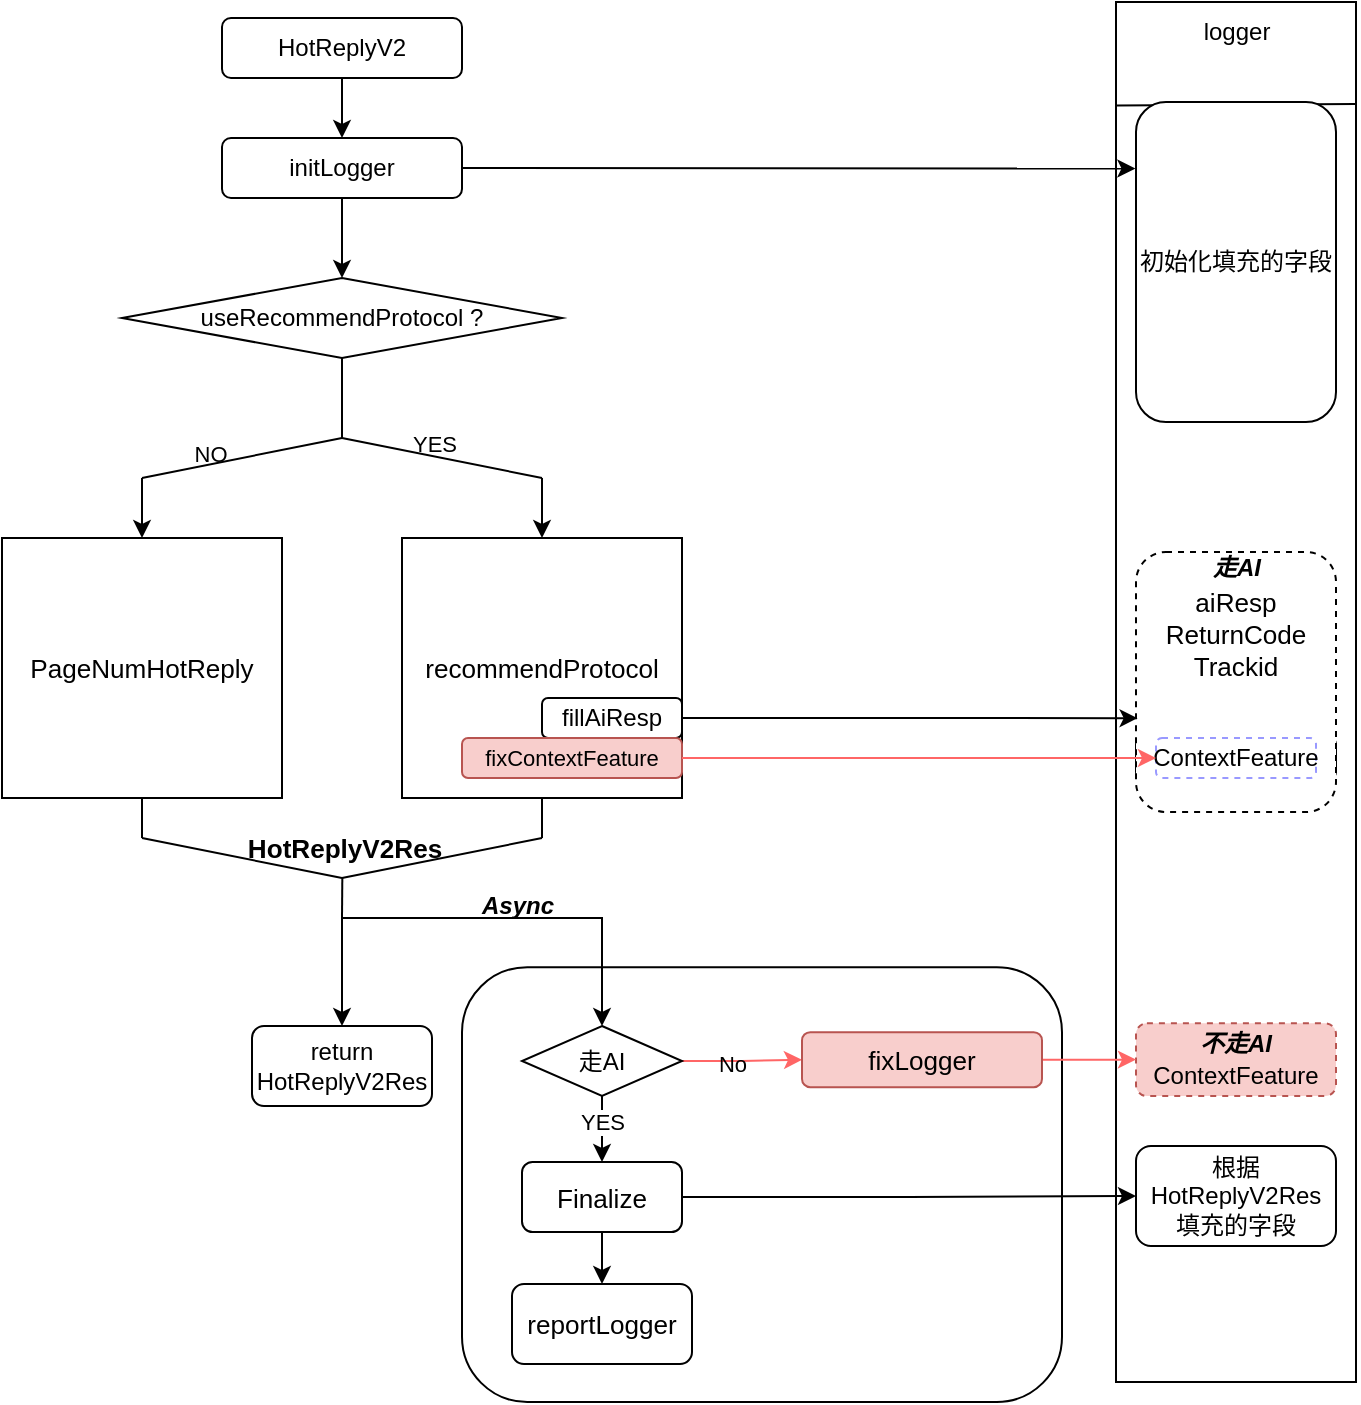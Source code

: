 <mxfile version="21.6.8" type="github">
  <diagram name="第 1 页" id="KKbtT-cPkUZMmOB6GH9q">
    <mxGraphModel dx="1018" dy="557" grid="1" gridSize="10" guides="1" tooltips="1" connect="1" arrows="1" fold="1" page="1" pageScale="1" pageWidth="827" pageHeight="1169" math="0" shadow="0">
      <root>
        <mxCell id="0" />
        <mxCell id="1" parent="0" />
        <mxCell id="fDTyaXmU1zEKKNqN4uWs-75" value="" style="rounded=1;whiteSpace=wrap;html=1;" vertex="1" parent="1">
          <mxGeometry x="340" y="524.57" width="300" height="217.43" as="geometry" />
        </mxCell>
        <mxCell id="fDTyaXmU1zEKKNqN4uWs-3" value="" style="edgeStyle=orthogonalEdgeStyle;rounded=0;orthogonalLoop=1;jettySize=auto;html=1;labelBackgroundColor=none;fontFamily=Helvetica;fontColor=#000000;" edge="1" parent="1" source="fDTyaXmU1zEKKNqN4uWs-1" target="fDTyaXmU1zEKKNqN4uWs-2">
          <mxGeometry relative="1" as="geometry" />
        </mxCell>
        <mxCell id="fDTyaXmU1zEKKNqN4uWs-1" value="HotReplyV2" style="rounded=1;whiteSpace=wrap;html=1;labelBackgroundColor=none;fontFamily=Helvetica;fontColor=#000000;" vertex="1" parent="1">
          <mxGeometry x="220" y="50" width="120" height="30" as="geometry" />
        </mxCell>
        <mxCell id="fDTyaXmU1zEKKNqN4uWs-5" value="" style="edgeStyle=orthogonalEdgeStyle;rounded=0;orthogonalLoop=1;jettySize=auto;html=1;labelBackgroundColor=none;fontFamily=Helvetica;fontColor=#000000;" edge="1" parent="1" source="fDTyaXmU1zEKKNqN4uWs-2" target="fDTyaXmU1zEKKNqN4uWs-4">
          <mxGeometry relative="1" as="geometry" />
        </mxCell>
        <mxCell id="fDTyaXmU1zEKKNqN4uWs-2" value="&lt;div style=&quot;font-size: 12px;&quot;&gt;initLogger&lt;/div&gt;" style="rounded=1;whiteSpace=wrap;html=1;fontSize=12;labelBackgroundColor=none;fontFamily=Helvetica;fontColor=#000000;" vertex="1" parent="1">
          <mxGeometry x="220" y="110" width="120" height="30" as="geometry" />
        </mxCell>
        <mxCell id="fDTyaXmU1zEKKNqN4uWs-4" value="&lt;div style=&quot;font-size: 12px;&quot;&gt;&lt;font style=&quot;font-size: 12px;&quot;&gt;useRecommendProtocol ?&lt;/font&gt;&lt;/div&gt;" style="rhombus;whiteSpace=wrap;html=1;fontSize=12;labelBackgroundColor=none;fontFamily=Helvetica;fontColor=#000000;" vertex="1" parent="1">
          <mxGeometry x="170" y="180" width="220" height="40" as="geometry" />
        </mxCell>
        <mxCell id="fDTyaXmU1zEKKNqN4uWs-6" value="" style="endArrow=none;html=1;rounded=0;entryX=0.5;entryY=1;entryDx=0;entryDy=0;labelBackgroundColor=none;fontFamily=Helvetica;fontColor=#000000;" edge="1" parent="1" target="fDTyaXmU1zEKKNqN4uWs-4">
          <mxGeometry width="50" height="50" relative="1" as="geometry">
            <mxPoint x="280" y="260" as="sourcePoint" />
            <mxPoint x="290" y="270" as="targetPoint" />
          </mxGeometry>
        </mxCell>
        <mxCell id="fDTyaXmU1zEKKNqN4uWs-9" value="&lt;div style=&quot;font-size: 9.8pt;&quot;&gt;recommendProtocol&lt;/div&gt;" style="rounded=0;whiteSpace=wrap;html=1;labelBackgroundColor=none;fontFamily=Helvetica;fontColor=#000000;" vertex="1" parent="1">
          <mxGeometry x="310" y="310" width="140" height="130" as="geometry" />
        </mxCell>
        <mxCell id="fDTyaXmU1zEKKNqN4uWs-10" value="" style="endArrow=none;html=1;rounded=0;labelBackgroundColor=none;fontFamily=Helvetica;fontColor=#000000;" edge="1" parent="1">
          <mxGeometry width="50" height="50" relative="1" as="geometry">
            <mxPoint x="280" y="260" as="sourcePoint" />
            <mxPoint x="380" y="280" as="targetPoint" />
          </mxGeometry>
        </mxCell>
        <mxCell id="fDTyaXmU1zEKKNqN4uWs-26" value="YES&lt;br&gt;&amp;nbsp;" style="edgeLabel;html=1;align=center;verticalAlign=middle;resizable=0;points=[];labelBackgroundColor=none;fontFamily=Helvetica;fontColor=#000000;" vertex="1" connectable="0" parent="fDTyaXmU1zEKKNqN4uWs-10">
          <mxGeometry x="-0.085" y="-1" relative="1" as="geometry">
            <mxPoint as="offset" />
          </mxGeometry>
        </mxCell>
        <mxCell id="fDTyaXmU1zEKKNqN4uWs-11" value="" style="endArrow=classic;html=1;rounded=0;entryX=0.5;entryY=0;entryDx=0;entryDy=0;labelBackgroundColor=none;fontFamily=Helvetica;fontColor=#000000;" edge="1" parent="1" target="fDTyaXmU1zEKKNqN4uWs-9">
          <mxGeometry width="50" height="50" relative="1" as="geometry">
            <mxPoint x="380" y="280" as="sourcePoint" />
            <mxPoint x="340" y="250" as="targetPoint" />
          </mxGeometry>
        </mxCell>
        <mxCell id="fDTyaXmU1zEKKNqN4uWs-12" value="&lt;div style=&quot;&quot;&gt;&lt;font style=&quot;font-size: 12px;&quot;&gt;fillAiResp&lt;/font&gt;&lt;/div&gt;" style="rounded=1;whiteSpace=wrap;html=1;labelBackgroundColor=none;fontFamily=Helvetica;fontColor=#000000;" vertex="1" parent="1">
          <mxGeometry x="380" y="390" width="70" height="20" as="geometry" />
        </mxCell>
        <mxCell id="fDTyaXmU1zEKKNqN4uWs-14" value="&lt;div style=&quot;&quot;&gt;&lt;font style=&quot;font-size: 11px;&quot;&gt;fixContextFeature&lt;/font&gt;&lt;/div&gt;" style="rounded=1;whiteSpace=wrap;html=1;labelBackgroundColor=none;fontFamily=Helvetica;fillColor=#f8cecc;strokeColor=#b85450;fontColor=#000000;" vertex="1" parent="1">
          <mxGeometry x="340" y="410" width="110" height="20" as="geometry" />
        </mxCell>
        <mxCell id="fDTyaXmU1zEKKNqN4uWs-19" value="" style="group;labelBackgroundColor=none;fontFamily=Helvetica;fontColor=#000000;dashed=1;dashPattern=1 4;" vertex="1" connectable="0" parent="1">
          <mxGeometry x="667" y="42" width="120" height="690" as="geometry" />
        </mxCell>
        <mxCell id="fDTyaXmU1zEKKNqN4uWs-16" value="" style="rounded=0;whiteSpace=wrap;html=1;labelBackgroundColor=none;fontFamily=Helvetica;fontColor=#000000;" vertex="1" parent="fDTyaXmU1zEKKNqN4uWs-19">
          <mxGeometry width="120" height="690" as="geometry" />
        </mxCell>
        <mxCell id="fDTyaXmU1zEKKNqN4uWs-17" value="" style="endArrow=none;html=1;rounded=0;exitX=0.004;exitY=0.075;exitDx=0;exitDy=0;exitPerimeter=0;entryX=0.997;entryY=0.074;entryDx=0;entryDy=0;entryPerimeter=0;labelBackgroundColor=none;fontFamily=Helvetica;fontColor=#000000;" edge="1" parent="fDTyaXmU1zEKKNqN4uWs-19" source="fDTyaXmU1zEKKNqN4uWs-16" target="fDTyaXmU1zEKKNqN4uWs-16">
          <mxGeometry width="50" height="50" relative="1" as="geometry">
            <mxPoint x="40" y="70" as="sourcePoint" />
            <mxPoint x="90" y="20" as="targetPoint" />
          </mxGeometry>
        </mxCell>
        <mxCell id="fDTyaXmU1zEKKNqN4uWs-18" value="logger" style="text;html=1;align=center;verticalAlign=middle;resizable=0;points=[];autosize=1;strokeColor=none;fillColor=none;labelBackgroundColor=none;fontFamily=Helvetica;fontColor=#000000;" vertex="1" parent="fDTyaXmU1zEKKNqN4uWs-19">
          <mxGeometry x="30" width="60" height="30" as="geometry" />
        </mxCell>
        <mxCell id="fDTyaXmU1zEKKNqN4uWs-20" value="&lt;font style=&quot;font-size: 12px;&quot;&gt;初始化填充的字段&lt;/font&gt;" style="rounded=1;whiteSpace=wrap;html=1;labelBackgroundColor=none;fontFamily=Helvetica;fontColor=#000000;" vertex="1" parent="fDTyaXmU1zEKKNqN4uWs-19">
          <mxGeometry x="10" y="50" width="100" height="160" as="geometry" />
        </mxCell>
        <mxCell id="fDTyaXmU1zEKKNqN4uWs-41" value="" style="rounded=1;whiteSpace=wrap;html=1;labelBackgroundColor=none;fontFamily=Helvetica;fontColor=#000000;" vertex="1" parent="fDTyaXmU1zEKKNqN4uWs-19">
          <mxGeometry x="10" y="368" width="100" height="20" as="geometry" />
        </mxCell>
        <mxCell id="fDTyaXmU1zEKKNqN4uWs-21" value="&lt;div style=&quot;font-size: 9.8pt;&quot;&gt;aiResp&lt;/div&gt;&lt;div style=&quot;font-size: 9.8pt;&quot;&gt;&lt;div style=&quot;font-size: 9.8pt;&quot;&gt;ReturnCode&lt;/div&gt;&lt;div style=&quot;font-size: 9.8pt;&quot;&gt;&lt;div style=&quot;font-size: 9.8pt;&quot;&gt;Trackid&lt;/div&gt;&lt;div style=&quot;font-size: 9.8pt;&quot;&gt;&lt;br&gt;&lt;/div&gt;&lt;div style=&quot;font-size: 9.8pt;&quot;&gt;&lt;br&gt;&lt;/div&gt;&lt;div style=&quot;font-size: 9.8pt;&quot;&gt;&lt;div style=&quot;font-size: 9.8pt;&quot;&gt;&lt;br&gt;&lt;/div&gt;&lt;/div&gt;&lt;/div&gt;&lt;/div&gt;" style="rounded=1;whiteSpace=wrap;html=1;labelBackgroundColor=none;fontFamily=Helvetica;fontColor=#000000;dashed=1;" vertex="1" parent="fDTyaXmU1zEKKNqN4uWs-19">
          <mxGeometry x="10" y="275" width="100" height="130" as="geometry" />
        </mxCell>
        <mxCell id="fDTyaXmU1zEKKNqN4uWs-39" value="ContextFeature" style="rounded=1;whiteSpace=wrap;html=1;labelBackgroundColor=none;fontFamily=Helvetica;fontColor=#000000;dashed=1;strokeColor=#9999FF;" vertex="1" parent="fDTyaXmU1zEKKNqN4uWs-19">
          <mxGeometry x="20" y="368" width="80" height="20" as="geometry" />
        </mxCell>
        <mxCell id="fDTyaXmU1zEKKNqN4uWs-42" value="&lt;i&gt;&lt;b&gt;走AI&lt;/b&gt;&lt;/i&gt;" style="text;html=1;align=center;verticalAlign=middle;resizable=0;points=[];autosize=1;strokeColor=none;fillColor=none;fontColor=#000000;labelBackgroundColor=none;fontFamily=Helvetica;" vertex="1" parent="fDTyaXmU1zEKKNqN4uWs-19">
          <mxGeometry x="35" y="268" width="50" height="30" as="geometry" />
        </mxCell>
        <mxCell id="fDTyaXmU1zEKKNqN4uWs-52" value="&lt;div style=&quot;border-color: var(--border-color); font-size: 9.8pt;&quot;&gt;&lt;br&gt;&lt;/div&gt;" style="text;whiteSpace=wrap;html=1;fontColor=#000000;labelBackgroundColor=none;fontFamily=Helvetica;" vertex="1" parent="fDTyaXmU1zEKKNqN4uWs-19">
          <mxGeometry x="10" y="418" width="100" height="52" as="geometry" />
        </mxCell>
        <mxCell id="fDTyaXmU1zEKKNqN4uWs-56" value="" style="group;fontColor=#000000;labelBackgroundColor=none;fontFamily=Helvetica;" vertex="1" connectable="0" parent="fDTyaXmU1zEKKNqN4uWs-19">
          <mxGeometry x="10" y="507" width="100" height="40" as="geometry" />
        </mxCell>
        <mxCell id="fDTyaXmU1zEKKNqN4uWs-53" value="&lt;br&gt;ContextFeature" style="rounded=1;whiteSpace=wrap;html=1;dashed=1;labelBackgroundColor=none;fontFamily=Helvetica;fillColor=#f8cecc;strokeColor=#b85450;" vertex="1" parent="fDTyaXmU1zEKKNqN4uWs-56">
          <mxGeometry y="3.636" width="100" height="36.364" as="geometry" />
        </mxCell>
        <mxCell id="fDTyaXmU1zEKKNqN4uWs-54" value="&lt;i style=&quot;border-color: var(--border-color); font-size: 12px; font-variant-ligatures: normal; font-variant-caps: normal; font-weight: 400; letter-spacing: normal; orphans: 2; text-align: center; text-indent: 0px; text-transform: none; widows: 2; word-spacing: 0px; -webkit-text-stroke-width: 0px; text-decoration-thickness: initial; text-decoration-style: initial; text-decoration-color: initial;&quot;&gt;&lt;b style=&quot;border-color: var(--border-color);&quot;&gt;不走AI&lt;/b&gt;&lt;/i&gt;" style="text;whiteSpace=wrap;html=1;fontColor=#000000;labelBackgroundColor=none;fontFamily=Helvetica;" vertex="1" parent="fDTyaXmU1zEKKNqN4uWs-56">
          <mxGeometry x="30" width="40" height="18.182" as="geometry" />
        </mxCell>
        <mxCell id="fDTyaXmU1zEKKNqN4uWs-67" value="根据HotReplyV2Res&lt;br&gt;填充的字段" style="rounded=1;whiteSpace=wrap;html=1;fontColor=#000000;labelBackgroundColor=none;fontFamily=Helvetica;" vertex="1" parent="fDTyaXmU1zEKKNqN4uWs-19">
          <mxGeometry x="10" y="572" width="100" height="50" as="geometry" />
        </mxCell>
        <mxCell id="fDTyaXmU1zEKKNqN4uWs-22" value="" style="endArrow=none;html=1;rounded=0;labelBackgroundColor=none;fontFamily=Helvetica;fontColor=#000000;" edge="1" parent="1">
          <mxGeometry width="50" height="50" relative="1" as="geometry">
            <mxPoint x="280" y="260" as="sourcePoint" />
            <mxPoint x="180" y="280" as="targetPoint" />
          </mxGeometry>
        </mxCell>
        <mxCell id="fDTyaXmU1zEKKNqN4uWs-27" value="NO&lt;br&gt;&amp;nbsp;" style="edgeLabel;html=1;align=center;verticalAlign=middle;resizable=0;points=[];labelBackgroundColor=none;fontFamily=Helvetica;fontColor=#000000;" vertex="1" connectable="0" parent="fDTyaXmU1zEKKNqN4uWs-22">
          <mxGeometry x="0.332" y="1" relative="1" as="geometry">
            <mxPoint as="offset" />
          </mxGeometry>
        </mxCell>
        <mxCell id="fDTyaXmU1zEKKNqN4uWs-23" value="&lt;div style=&quot;font-size: 9.8pt;&quot;&gt;PageNumHotReply&lt;/div&gt;" style="rounded=0;whiteSpace=wrap;html=1;labelBackgroundColor=none;fontFamily=Helvetica;fontColor=#000000;" vertex="1" parent="1">
          <mxGeometry x="110" y="310" width="140" height="130" as="geometry" />
        </mxCell>
        <mxCell id="fDTyaXmU1zEKKNqN4uWs-24" value="" style="endArrow=classic;html=1;rounded=0;entryX=0.5;entryY=0;entryDx=0;entryDy=0;labelBackgroundColor=none;fontFamily=Helvetica;fontColor=#000000;" edge="1" parent="1" target="fDTyaXmU1zEKKNqN4uWs-23">
          <mxGeometry width="50" height="50" relative="1" as="geometry">
            <mxPoint x="180" y="280" as="sourcePoint" />
            <mxPoint x="160" y="300" as="targetPoint" />
          </mxGeometry>
        </mxCell>
        <mxCell id="fDTyaXmU1zEKKNqN4uWs-28" value="" style="endArrow=none;html=1;rounded=0;exitX=0.5;exitY=1;exitDx=0;exitDy=0;labelBackgroundColor=none;fontFamily=Helvetica;fontColor=#000000;" edge="1" parent="1" source="fDTyaXmU1zEKKNqN4uWs-23">
          <mxGeometry width="50" height="50" relative="1" as="geometry">
            <mxPoint x="300" y="470" as="sourcePoint" />
            <mxPoint x="180" y="460" as="targetPoint" />
          </mxGeometry>
        </mxCell>
        <mxCell id="fDTyaXmU1zEKKNqN4uWs-29" value="" style="endArrow=none;html=1;rounded=0;exitX=0.5;exitY=1;exitDx=0;exitDy=0;labelBackgroundColor=none;fontFamily=Helvetica;fontColor=#000000;" edge="1" parent="1" source="fDTyaXmU1zEKKNqN4uWs-9">
          <mxGeometry width="50" height="50" relative="1" as="geometry">
            <mxPoint x="370" y="480" as="sourcePoint" />
            <mxPoint x="380" y="460" as="targetPoint" />
          </mxGeometry>
        </mxCell>
        <mxCell id="fDTyaXmU1zEKKNqN4uWs-31" value="" style="endArrow=none;html=1;rounded=0;labelBackgroundColor=none;fontFamily=Helvetica;fontColor=#000000;" edge="1" parent="1">
          <mxGeometry width="50" height="50" relative="1" as="geometry">
            <mxPoint x="180" y="460" as="sourcePoint" />
            <mxPoint x="280" y="480" as="targetPoint" />
          </mxGeometry>
        </mxCell>
        <mxCell id="fDTyaXmU1zEKKNqN4uWs-32" value="" style="endArrow=none;html=1;rounded=0;labelBackgroundColor=none;fontFamily=Helvetica;fontColor=#000000;" edge="1" parent="1">
          <mxGeometry width="50" height="50" relative="1" as="geometry">
            <mxPoint x="280" y="480" as="sourcePoint" />
            <mxPoint x="380" y="460" as="targetPoint" />
          </mxGeometry>
        </mxCell>
        <mxCell id="fDTyaXmU1zEKKNqN4uWs-33" value="" style="endArrow=classic;html=1;rounded=0;entryX=0.5;entryY=0;entryDx=0;entryDy=0;labelBackgroundColor=none;fontFamily=Helvetica;fontColor=#000000;" edge="1" parent="1" target="fDTyaXmU1zEKKNqN4uWs-58">
          <mxGeometry width="50" height="50" relative="1" as="geometry">
            <mxPoint x="280" y="500" as="sourcePoint" />
            <mxPoint x="280" y="520" as="targetPoint" />
            <Array as="points">
              <mxPoint x="410" y="500" />
            </Array>
          </mxGeometry>
        </mxCell>
        <mxCell id="fDTyaXmU1zEKKNqN4uWs-36" value="" style="endArrow=classic;html=1;rounded=0;exitX=1;exitY=0.5;exitDx=0;exitDy=0;entryX=-0.003;entryY=0.208;entryDx=0;entryDy=0;labelBackgroundColor=none;fontFamily=Helvetica;fontColor=#000000;entryPerimeter=0;" edge="1" parent="1" source="fDTyaXmU1zEKKNqN4uWs-2" target="fDTyaXmU1zEKKNqN4uWs-20">
          <mxGeometry width="50" height="50" relative="1" as="geometry">
            <mxPoint x="390" y="130" as="sourcePoint" />
            <mxPoint x="440" y="80" as="targetPoint" />
          </mxGeometry>
        </mxCell>
        <mxCell id="fDTyaXmU1zEKKNqN4uWs-37" value="" style="endArrow=classic;html=1;rounded=0;exitX=1;exitY=0.5;exitDx=0;exitDy=0;entryX=0.008;entryY=0.639;entryDx=0;entryDy=0;entryPerimeter=0;labelBackgroundColor=none;fontFamily=Helvetica;fontColor=#000000;" edge="1" parent="1" source="fDTyaXmU1zEKKNqN4uWs-12" target="fDTyaXmU1zEKKNqN4uWs-21">
          <mxGeometry width="50" height="50" relative="1" as="geometry">
            <mxPoint x="410" y="370" as="sourcePoint" />
            <mxPoint x="460" y="320" as="targetPoint" />
          </mxGeometry>
        </mxCell>
        <mxCell id="fDTyaXmU1zEKKNqN4uWs-38" value="" style="endArrow=classic;html=1;rounded=0;exitX=1;exitY=0.5;exitDx=0;exitDy=0;entryX=0;entryY=0.5;entryDx=0;entryDy=0;labelBackgroundColor=none;fontFamily=Helvetica;fontColor=#000000;strokeColor=#FF6666;" edge="1" parent="1" source="fDTyaXmU1zEKKNqN4uWs-14" target="fDTyaXmU1zEKKNqN4uWs-39">
          <mxGeometry width="50" height="50" relative="1" as="geometry">
            <mxPoint x="440" y="390" as="sourcePoint" />
            <mxPoint x="490" y="340" as="targetPoint" />
          </mxGeometry>
        </mxCell>
        <mxCell id="fDTyaXmU1zEKKNqN4uWs-55" value="&lt;i&gt;&lt;b&gt;Async&lt;/b&gt;&lt;/i&gt;" style="text;whiteSpace=wrap;html=1;fontColor=#000000;labelBackgroundColor=none;fontFamily=Helvetica;" vertex="1" parent="1">
          <mxGeometry x="348" y="480" width="42" height="30" as="geometry" />
        </mxCell>
        <mxCell id="fDTyaXmU1zEKKNqN4uWs-61" value="" style="edgeStyle=orthogonalEdgeStyle;rounded=0;orthogonalLoop=1;jettySize=auto;html=1;fontColor=#000000;labelBackgroundColor=none;fontFamily=Helvetica;strokeColor=#FF6666;" edge="1" parent="1" source="fDTyaXmU1zEKKNqN4uWs-58" target="fDTyaXmU1zEKKNqN4uWs-59">
          <mxGeometry relative="1" as="geometry" />
        </mxCell>
        <mxCell id="fDTyaXmU1zEKKNqN4uWs-63" value="No" style="edgeLabel;html=1;align=center;verticalAlign=middle;resizable=0;points=[];fontColor=#000000;labelBackgroundColor=none;fontFamily=Helvetica;" vertex="1" connectable="0" parent="fDTyaXmU1zEKKNqN4uWs-61">
          <mxGeometry x="-0.176" y="-1" relative="1" as="geometry">
            <mxPoint as="offset" />
          </mxGeometry>
        </mxCell>
        <mxCell id="fDTyaXmU1zEKKNqN4uWs-71" value="" style="edgeStyle=orthogonalEdgeStyle;rounded=0;orthogonalLoop=1;jettySize=auto;html=1;entryX=0.5;entryY=0;entryDx=0;entryDy=0;" edge="1" parent="1" source="fDTyaXmU1zEKKNqN4uWs-58" target="fDTyaXmU1zEKKNqN4uWs-64">
          <mxGeometry relative="1" as="geometry" />
        </mxCell>
        <mxCell id="fDTyaXmU1zEKKNqN4uWs-72" value="YES" style="edgeLabel;html=1;align=center;verticalAlign=middle;resizable=0;points=[];" vertex="1" connectable="0" parent="fDTyaXmU1zEKKNqN4uWs-71">
          <mxGeometry x="0.439" relative="1" as="geometry">
            <mxPoint y="-7" as="offset" />
          </mxGeometry>
        </mxCell>
        <mxCell id="fDTyaXmU1zEKKNqN4uWs-58" value="走AI" style="rhombus;whiteSpace=wrap;html=1;fontColor=#000000;labelBackgroundColor=none;fontFamily=Helvetica;" vertex="1" parent="1">
          <mxGeometry x="370" y="554" width="80" height="35" as="geometry" />
        </mxCell>
        <mxCell id="fDTyaXmU1zEKKNqN4uWs-62" value="" style="edgeStyle=orthogonalEdgeStyle;rounded=0;orthogonalLoop=1;jettySize=auto;html=1;fontColor=#000000;labelBackgroundColor=none;fontFamily=Helvetica;strokeColor=#FF6666;" edge="1" parent="1" source="fDTyaXmU1zEKKNqN4uWs-59" target="fDTyaXmU1zEKKNqN4uWs-53">
          <mxGeometry relative="1" as="geometry" />
        </mxCell>
        <mxCell id="fDTyaXmU1zEKKNqN4uWs-59" value="&lt;div style=&quot;font-size: 9.8pt;&quot;&gt;fixLogger&lt;/div&gt;" style="rounded=1;whiteSpace=wrap;html=1;labelBackgroundColor=none;fontFamily=Helvetica;fillColor=#f8cecc;strokeColor=#b85450;" vertex="1" parent="1">
          <mxGeometry x="510" y="557.07" width="120" height="27.5" as="geometry" />
        </mxCell>
        <mxCell id="fDTyaXmU1zEKKNqN4uWs-69" value="" style="edgeStyle=orthogonalEdgeStyle;rounded=0;orthogonalLoop=1;jettySize=auto;html=1;entryX=0;entryY=0.5;entryDx=0;entryDy=0;fontColor=#000000;labelBackgroundColor=none;fontFamily=Helvetica;" edge="1" parent="1" source="fDTyaXmU1zEKKNqN4uWs-64" target="fDTyaXmU1zEKKNqN4uWs-67">
          <mxGeometry relative="1" as="geometry">
            <mxPoint x="381" y="597.5" as="targetPoint" />
          </mxGeometry>
        </mxCell>
        <mxCell id="fDTyaXmU1zEKKNqN4uWs-74" value="" style="edgeStyle=orthogonalEdgeStyle;rounded=0;orthogonalLoop=1;jettySize=auto;html=1;" edge="1" parent="1" source="fDTyaXmU1zEKKNqN4uWs-64" target="fDTyaXmU1zEKKNqN4uWs-65">
          <mxGeometry relative="1" as="geometry" />
        </mxCell>
        <mxCell id="fDTyaXmU1zEKKNqN4uWs-64" value="&lt;div style=&quot;font-size: 9.8pt;&quot;&gt;Finalize&lt;/div&gt;" style="rounded=1;whiteSpace=wrap;html=1;fontColor=#000000;labelBackgroundColor=none;fontFamily=Helvetica;" vertex="1" parent="1">
          <mxGeometry x="370" y="622" width="80" height="35" as="geometry" />
        </mxCell>
        <mxCell id="fDTyaXmU1zEKKNqN4uWs-65" value="&lt;div style=&quot;font-size: 9.8pt;&quot;&gt;&lt;div style=&quot;font-size: 9.8pt;&quot;&gt;reportLogger&lt;/div&gt;&lt;/div&gt;" style="rounded=1;whiteSpace=wrap;html=1;fontColor=#000000;labelBackgroundColor=none;fontFamily=Helvetica;" vertex="1" parent="1">
          <mxGeometry x="365" y="683" width="90" height="40" as="geometry" />
        </mxCell>
        <mxCell id="fDTyaXmU1zEKKNqN4uWs-66" value="&lt;div style=&quot;font-size: 9.8pt;&quot;&gt;&lt;b&gt;HotReplyV2Res&lt;/b&gt;&lt;/div&gt;" style="text;html=1;align=center;verticalAlign=middle;resizable=0;points=[];autosize=1;strokeColor=none;fillColor=none;fontColor=#000000;labelBackgroundColor=none;fontFamily=Helvetica;" vertex="1" parent="1">
          <mxGeometry x="221" y="450" width="120" height="30" as="geometry" />
        </mxCell>
        <mxCell id="fDTyaXmU1zEKKNqN4uWs-76" value="" style="endArrow=none;html=1;rounded=0;exitX=0.493;exitY=1.001;exitDx=0;exitDy=0;exitPerimeter=0;" edge="1" parent="1" source="fDTyaXmU1zEKKNqN4uWs-66">
          <mxGeometry width="50" height="50" relative="1" as="geometry">
            <mxPoint x="270" y="580" as="sourcePoint" />
            <mxPoint x="280" y="500" as="targetPoint" />
          </mxGeometry>
        </mxCell>
        <mxCell id="fDTyaXmU1zEKKNqN4uWs-77" value="" style="endArrow=classic;html=1;rounded=0;entryX=0.5;entryY=0;entryDx=0;entryDy=0;" edge="1" parent="1" target="fDTyaXmU1zEKKNqN4uWs-78">
          <mxGeometry width="50" height="50" relative="1" as="geometry">
            <mxPoint x="280" y="500" as="sourcePoint" />
            <mxPoint x="280" y="560" as="targetPoint" />
          </mxGeometry>
        </mxCell>
        <mxCell id="fDTyaXmU1zEKKNqN4uWs-78" value="&lt;font style=&quot;font-size: 12px;&quot;&gt;return&lt;br&gt;&lt;span style=&quot;border-color: var(--border-color);&quot;&gt;HotReplyV2Res&lt;/span&gt;&lt;/font&gt;" style="rounded=1;whiteSpace=wrap;html=1;" vertex="1" parent="1">
          <mxGeometry x="235" y="554" width="90" height="40" as="geometry" />
        </mxCell>
      </root>
    </mxGraphModel>
  </diagram>
</mxfile>
